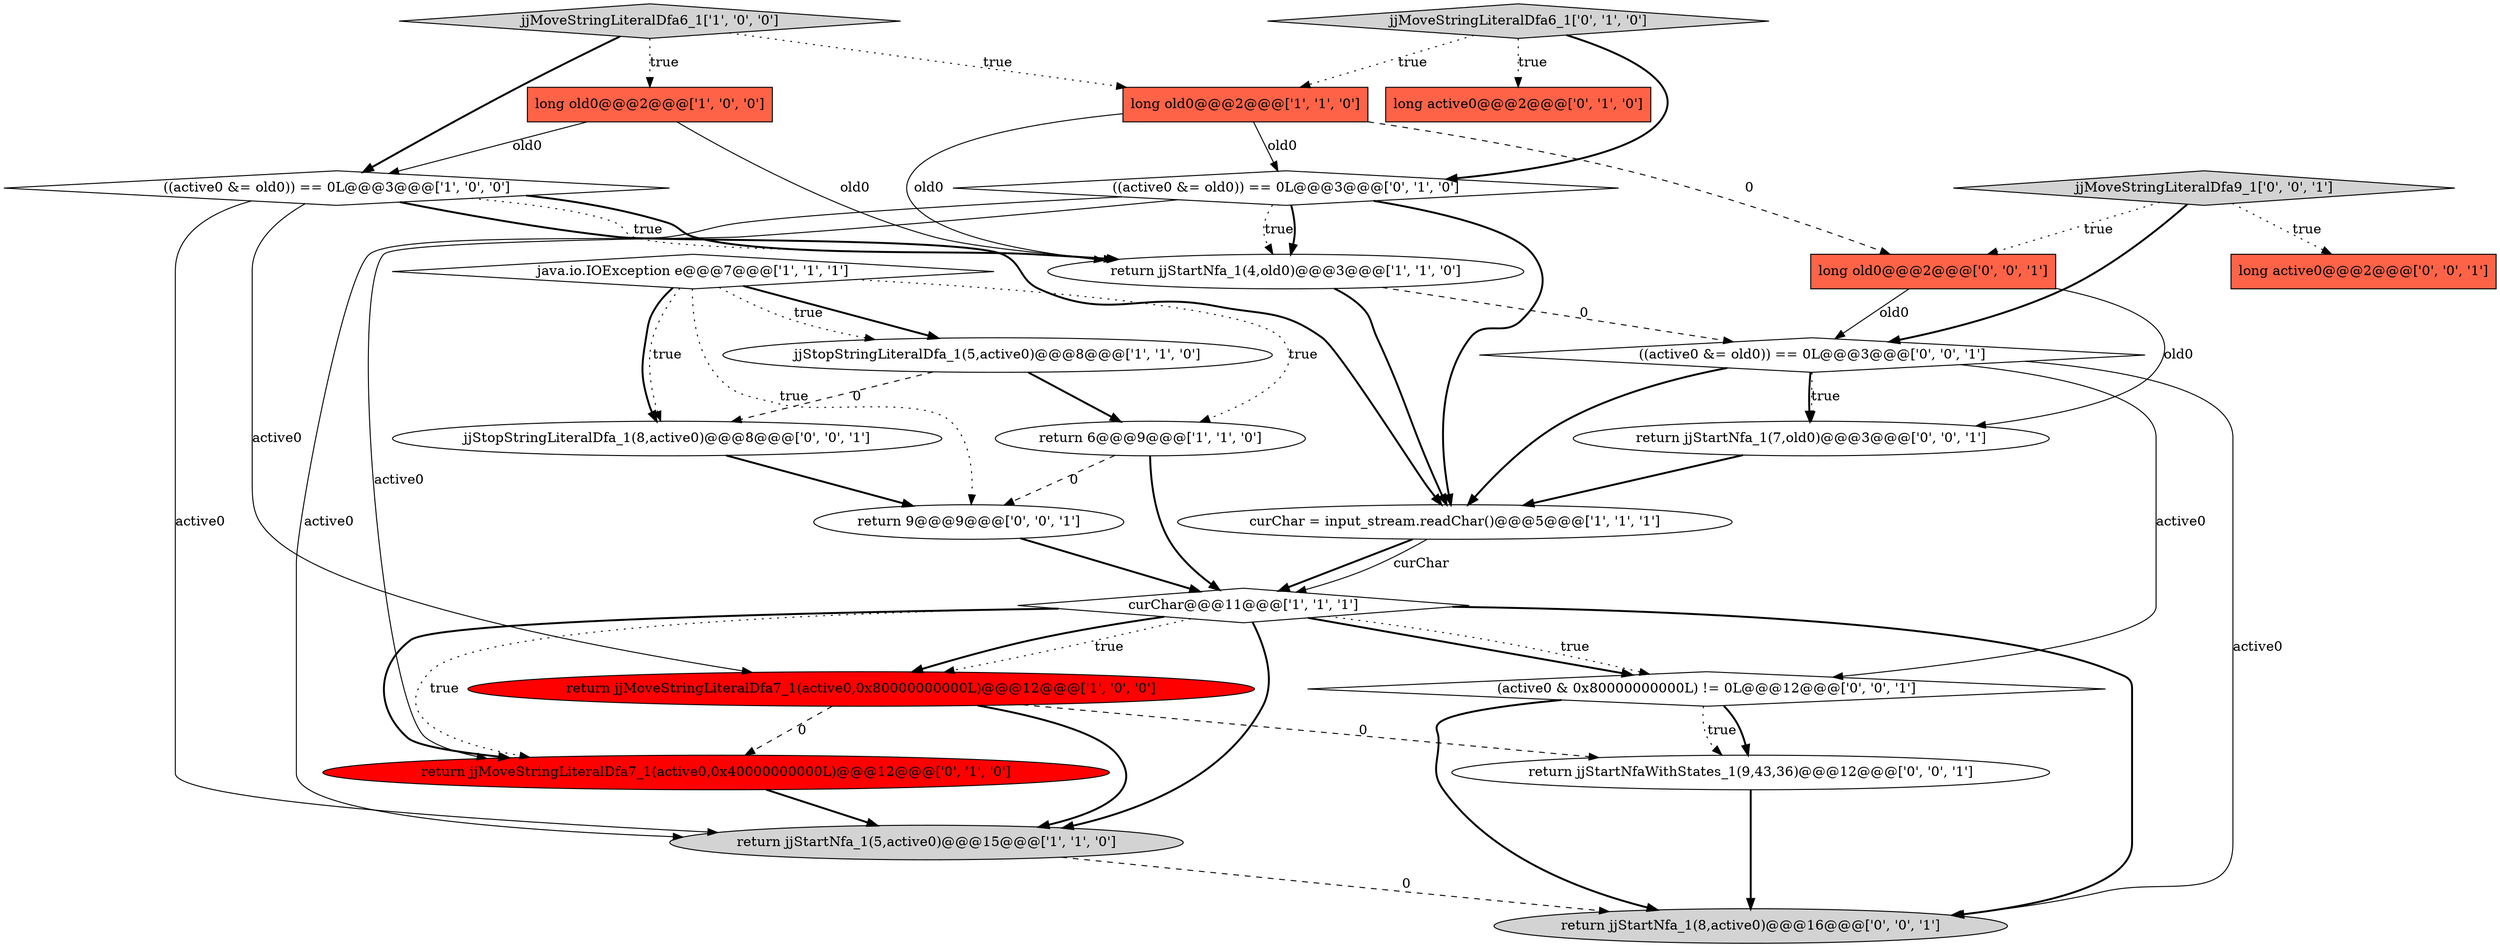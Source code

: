 digraph {
12 [style = filled, label = "long active0@@@2@@@['0', '1', '0']", fillcolor = tomato, shape = box image = "AAA0AAABBB2BBB"];
1 [style = filled, label = "return jjStartNfa_1(5,active0)@@@15@@@['1', '1', '0']", fillcolor = lightgray, shape = ellipse image = "AAA0AAABBB1BBB"];
15 [style = filled, label = "jjMoveStringLiteralDfa6_1['0', '1', '0']", fillcolor = lightgray, shape = diamond image = "AAA0AAABBB2BBB"];
14 [style = filled, label = "((active0 &= old0)) == 0L@@@3@@@['0', '1', '0']", fillcolor = white, shape = diamond image = "AAA0AAABBB2BBB"];
18 [style = filled, label = "long active0@@@2@@@['0', '0', '1']", fillcolor = tomato, shape = box image = "AAA0AAABBB3BBB"];
2 [style = filled, label = "((active0 &= old0)) == 0L@@@3@@@['1', '0', '0']", fillcolor = white, shape = diamond image = "AAA0AAABBB1BBB"];
17 [style = filled, label = "(active0 & 0x80000000000L) != 0L@@@12@@@['0', '0', '1']", fillcolor = white, shape = diamond image = "AAA0AAABBB3BBB"];
3 [style = filled, label = "curChar@@@11@@@['1', '1', '1']", fillcolor = white, shape = diamond image = "AAA0AAABBB1BBB"];
5 [style = filled, label = "curChar = input_stream.readChar()@@@5@@@['1', '1', '1']", fillcolor = white, shape = ellipse image = "AAA0AAABBB1BBB"];
21 [style = filled, label = "((active0 &= old0)) == 0L@@@3@@@['0', '0', '1']", fillcolor = white, shape = diamond image = "AAA0AAABBB3BBB"];
24 [style = filled, label = "long old0@@@2@@@['0', '0', '1']", fillcolor = tomato, shape = box image = "AAA0AAABBB3BBB"];
11 [style = filled, label = "long old0@@@2@@@['1', '1', '0']", fillcolor = tomato, shape = box image = "AAA0AAABBB1BBB"];
0 [style = filled, label = "jjStopStringLiteralDfa_1(5,active0)@@@8@@@['1', '1', '0']", fillcolor = white, shape = ellipse image = "AAA0AAABBB1BBB"];
7 [style = filled, label = "return jjMoveStringLiteralDfa7_1(active0,0x80000000000L)@@@12@@@['1', '0', '0']", fillcolor = red, shape = ellipse image = "AAA1AAABBB1BBB"];
25 [style = filled, label = "jjStopStringLiteralDfa_1(8,active0)@@@8@@@['0', '0', '1']", fillcolor = white, shape = ellipse image = "AAA0AAABBB3BBB"];
23 [style = filled, label = "return 9@@@9@@@['0', '0', '1']", fillcolor = white, shape = ellipse image = "AAA0AAABBB3BBB"];
10 [style = filled, label = "return 6@@@9@@@['1', '1', '0']", fillcolor = white, shape = ellipse image = "AAA0AAABBB1BBB"];
19 [style = filled, label = "return jjStartNfa_1(7,old0)@@@3@@@['0', '0', '1']", fillcolor = white, shape = ellipse image = "AAA0AAABBB3BBB"];
22 [style = filled, label = "return jjStartNfa_1(8,active0)@@@16@@@['0', '0', '1']", fillcolor = lightgray, shape = ellipse image = "AAA0AAABBB3BBB"];
20 [style = filled, label = "return jjStartNfaWithStates_1(9,43,36)@@@12@@@['0', '0', '1']", fillcolor = white, shape = ellipse image = "AAA0AAABBB3BBB"];
16 [style = filled, label = "jjMoveStringLiteralDfa9_1['0', '0', '1']", fillcolor = lightgray, shape = diamond image = "AAA0AAABBB3BBB"];
6 [style = filled, label = "jjMoveStringLiteralDfa6_1['1', '0', '0']", fillcolor = lightgray, shape = diamond image = "AAA0AAABBB1BBB"];
9 [style = filled, label = "long old0@@@2@@@['1', '0', '0']", fillcolor = tomato, shape = box image = "AAA0AAABBB1BBB"];
13 [style = filled, label = "return jjMoveStringLiteralDfa7_1(active0,0x40000000000L)@@@12@@@['0', '1', '0']", fillcolor = red, shape = ellipse image = "AAA1AAABBB2BBB"];
4 [style = filled, label = "return jjStartNfa_1(4,old0)@@@3@@@['1', '1', '0']", fillcolor = white, shape = ellipse image = "AAA0AAABBB1BBB"];
8 [style = filled, label = "java.io.IOException e@@@7@@@['1', '1', '1']", fillcolor = white, shape = diamond image = "AAA0AAABBB1BBB"];
17->20 [style = dotted, label="true"];
5->3 [style = bold, label=""];
8->25 [style = dotted, label="true"];
3->7 [style = dotted, label="true"];
7->1 [style = bold, label=""];
3->1 [style = bold, label=""];
15->14 [style = bold, label=""];
21->19 [style = bold, label=""];
25->23 [style = bold, label=""];
14->5 [style = bold, label=""];
24->21 [style = solid, label="old0"];
9->2 [style = solid, label="old0"];
7->20 [style = dashed, label="0"];
8->23 [style = dotted, label="true"];
10->3 [style = bold, label=""];
23->3 [style = bold, label=""];
8->10 [style = dotted, label="true"];
17->22 [style = bold, label=""];
4->21 [style = dashed, label="0"];
3->22 [style = bold, label=""];
2->4 [style = bold, label=""];
24->19 [style = solid, label="old0"];
9->4 [style = solid, label="old0"];
13->1 [style = bold, label=""];
1->22 [style = dashed, label="0"];
20->22 [style = bold, label=""];
2->1 [style = solid, label="active0"];
21->17 [style = solid, label="active0"];
2->7 [style = solid, label="active0"];
14->13 [style = solid, label="active0"];
8->0 [style = bold, label=""];
6->2 [style = bold, label=""];
21->5 [style = bold, label=""];
19->5 [style = bold, label=""];
11->14 [style = solid, label="old0"];
0->10 [style = bold, label=""];
21->22 [style = solid, label="active0"];
0->25 [style = dashed, label="0"];
6->9 [style = dotted, label="true"];
3->7 [style = bold, label=""];
16->21 [style = bold, label=""];
21->19 [style = dotted, label="true"];
2->4 [style = dotted, label="true"];
11->24 [style = dashed, label="0"];
15->11 [style = dotted, label="true"];
7->13 [style = dashed, label="0"];
3->13 [style = bold, label=""];
15->12 [style = dotted, label="true"];
3->17 [style = bold, label=""];
17->20 [style = bold, label=""];
8->0 [style = dotted, label="true"];
3->17 [style = dotted, label="true"];
6->11 [style = dotted, label="true"];
11->4 [style = solid, label="old0"];
14->1 [style = solid, label="active0"];
14->4 [style = dotted, label="true"];
10->23 [style = dashed, label="0"];
4->5 [style = bold, label=""];
8->25 [style = bold, label=""];
5->3 [style = solid, label="curChar"];
3->13 [style = dotted, label="true"];
16->24 [style = dotted, label="true"];
2->5 [style = bold, label=""];
14->4 [style = bold, label=""];
16->18 [style = dotted, label="true"];
}
